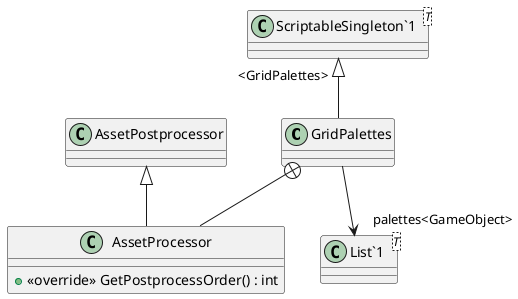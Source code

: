 @startuml
class GridPalettes {
}
class "ScriptableSingleton`1"<T> {
}
class "List`1"<T> {
}
class AssetProcessor {
    + <<override>> GetPostprocessOrder() : int
}
"ScriptableSingleton`1" "<GridPalettes>" <|-- GridPalettes
GridPalettes --> "palettes<GameObject>" "List`1"
GridPalettes +-- AssetProcessor
AssetPostprocessor <|-- AssetProcessor
@enduml
